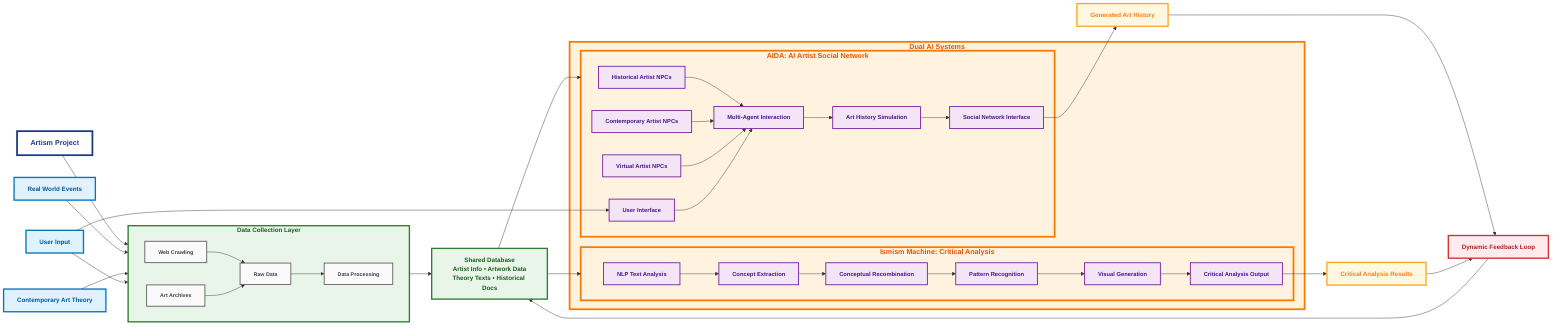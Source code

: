 %% Artism Dual-System Architecture
flowchart LR
    START[Artism Project]

    %% External Input Sources
    REALWORLD[Real World Events]
    THEORY[Contemporary Art Theory]
    USER_INPUT[User Input]

    START --> SOURCES
    REALWORLD --> SOURCES
    THEORY --> SOURCES
    USER_INPUT --> SOURCES

    subgraph SOURCES [Data Collection Layer]
        direction LR
        CRAWLER[Web Crawling]
        ARCHIVES[Art Archives]
        CRAWLER --> DB_TEMP[Raw Data]
        ARCHIVES --> DB_TEMP
        DB_TEMP --> DB_PROCESS[Data Processing]
    end

    SOURCES --> DB["Shared Database<br/>Artist Info • Artwork Data<br/>Theory Texts • Historical Docs"]

    subgraph MAIN_SYSTEMS [Dual AI Systems]
        direction TB

        subgraph AIDA_DETAIL ["AIDA: AI Artist Social Network"]
            direction LR
            A1[Historical Artist NPCs]
            A2[Multi-Agent Interaction]
            A3[Contemporary Artist NPCs]
            A4[Virtual Artist NPCs]
            A_USER[User Interface]
            A5[Art History Simulation]
            A6[Social Network Interface]
            A1 --> A2
            A3 --> A2
            A4 --> A2
            A_USER --> A2
            A2 --> A5
            A5 --> A6
        end

        subgraph ISMISM_DETAIL ["Ismism Machine: Critical Analysis"]
            direction LR
            I1[NLP Text Analysis]
            I2[Concept Extraction]
            I3[Conceptual Recombination]
            I4[Pattern Recognition]
            I5[Visual Generation]
            I6[Critical Analysis Output]
            I1 --> I2
            I2 --> I3
            I3 --> I4
            I4 --> I5
            I5 --> I6
        end
    end

    DB --> AIDA_DETAIL
    DB --> ISMISM_DETAIL
    USER_INPUT --> A_USER

    A6 --> OUT1[Generated Art History]
    I6 --> OUT2[Critical Analysis Results]

    OUT1 --> FEEDBACK[Dynamic Feedback Loop]
    OUT2 --> FEEDBACK
    FEEDBACK --> DB

    %% Style Definitions - Academic Professional Theme with Clear Distinctions
    classDef startNode fill:#ffffff,stroke:#1e3a8a,stroke-width:4px,color:#1e3a8a,font-weight:bold,font-size:16px
    classDef inputNode fill:#e0f2fe,stroke:#0277bd,stroke-width:3px,color:#01579b,font-weight:bold,font-size:14px
    classDef dataNode fill:#e8f5e8,stroke:#2e7d32,stroke-width:3px,color:#1b5e20,font-weight:bold,font-size:14px
    classDef systemNode fill:#fff3e0,stroke:#f57c00,stroke-width:4px,color:#e65100,font-weight:bold,font-size:16px
    classDef processNode fill:#f3e5f5,stroke:#7b1fa2,stroke-width:2px,color:#4a148c,font-weight:bold,font-size:13px
    classDef outputNode fill:#fff8e1,stroke:#f9a825,stroke-width:3px,color:#f57f17,font-weight:bold,font-size:14px
    classDef feedbackNode fill:#ffebee,stroke:#d32f2f,stroke-width:3px,color:#b71c1c,font-weight:bold,font-size:14px
    classDef tempNode fill:#fafafa,stroke:#616161,stroke-width:2px,color:#424242,font-weight:bold,font-size:12px

    %% Apply Styles
    class START startNode
    class REALWORLD,THEORY,USER_INPUT inputNode
    class SOURCES,DB dataNode
    class MAIN_SYSTEMS,AIDA_DETAIL,ISMISM_DETAIL systemNode
    class A1,A2,A3,A4,A_USER,A5,A6,I1,I2,I3,I4,I5,I6 processNode
    class OUT1,OUT2 outputNode
    class FEEDBACK feedbackNode
    class CRAWLER,ARCHIVES,DB_TEMP,DB_PROCESS tempNode